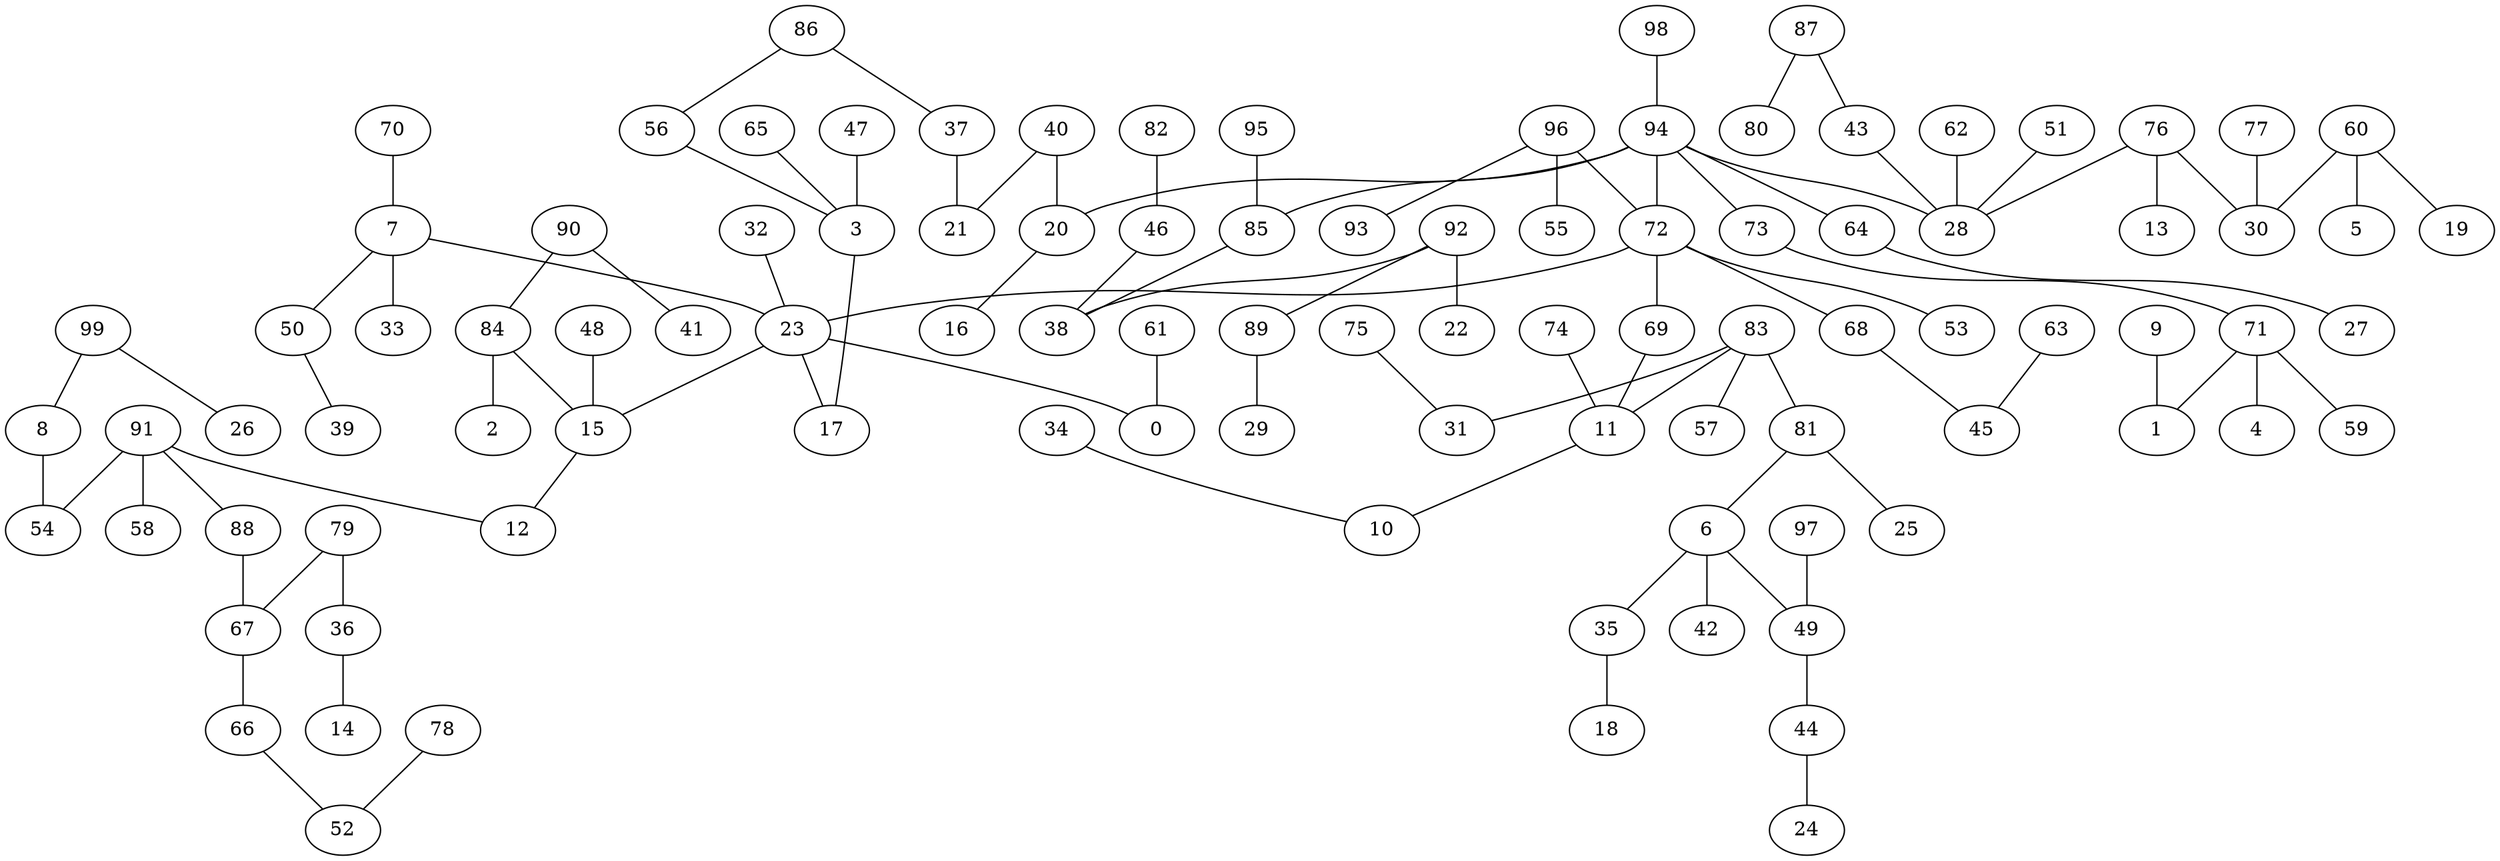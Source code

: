 digraph GG_graph {

subgraph G_graph {
edge [color = black]
"48" -> "15" [dir = none]
"97" -> "49" [dir = none]
"78" -> "52" [dir = none]
"82" -> "46" [dir = none]
"63" -> "45" [dir = none]
"99" -> "26" [dir = none]
"99" -> "8" [dir = none]
"49" -> "44" [dir = none]
"9" -> "1" [dir = none]
"60" -> "19" [dir = none]
"60" -> "5" [dir = none]
"60" -> "30" [dir = none]
"89" -> "29" [dir = none]
"98" -> "94" [dir = none]
"77" -> "30" [dir = none]
"87" -> "80" [dir = none]
"87" -> "43" [dir = none]
"74" -> "11" [dir = none]
"32" -> "23" [dir = none]
"75" -> "31" [dir = none]
"65" -> "3" [dir = none]
"7" -> "33" [dir = none]
"7" -> "50" [dir = none]
"7" -> "23" [dir = none]
"85" -> "38" [dir = none]
"23" -> "17" [dir = none]
"23" -> "0" [dir = none]
"23" -> "15" [dir = none]
"88" -> "67" [dir = none]
"83" -> "57" [dir = none]
"83" -> "31" [dir = none]
"83" -> "81" [dir = none]
"83" -> "11" [dir = none]
"72" -> "53" [dir = none]
"72" -> "69" [dir = none]
"72" -> "68" [dir = none]
"72" -> "23" [dir = none]
"3" -> "17" [dir = none]
"62" -> "28" [dir = none]
"15" -> "12" [dir = none]
"91" -> "58" [dir = none]
"91" -> "54" [dir = none]
"91" -> "88" [dir = none]
"91" -> "12" [dir = none]
"94" -> "64" [dir = none]
"94" -> "20" [dir = none]
"94" -> "73" [dir = none]
"94" -> "85" [dir = none]
"94" -> "28" [dir = none]
"94" -> "72" [dir = none]
"68" -> "45" [dir = none]
"90" -> "41" [dir = none]
"90" -> "84" [dir = none]
"11" -> "10" [dir = none]
"73" -> "71" [dir = none]
"71" -> "4" [dir = none]
"71" -> "59" [dir = none]
"71" -> "1" [dir = none]
"92" -> "22" [dir = none]
"92" -> "89" [dir = none]
"92" -> "38" [dir = none]
"84" -> "2" [dir = none]
"84" -> "15" [dir = none]
"86" -> "37" [dir = none]
"20" -> "16" [dir = none]
"40" -> "21" [dir = none]
"40" -> "20" [dir = none]
"81" -> "25" [dir = none]
"81" -> "6" [dir = none]
"69" -> "11" [dir = none]
"95" -> "85" [dir = none]
"34" -> "10" [dir = none]
"8" -> "54" [dir = none]
"35" -> "18" [dir = none]
"44" -> "24" [dir = none]
"64" -> "27" [dir = none]
"79" -> "36" [dir = none]
"79" -> "67" [dir = none]
"56" -> "3" [dir = none]
"51" -> "28" [dir = none]
"37" -> "21" [dir = none]
"46" -> "38" [dir = none]
"67" -> "66" [dir = none]
"50" -> "39" [dir = none]
"70" -> "7" [dir = none]
"66" -> "52" [dir = none]
"96" -> "93" [dir = none]
"96" -> "55" [dir = none]
"96" -> "72" [dir = none]
"43" -> "28" [dir = none]
"47" -> "3" [dir = none]
"36" -> "14" [dir = none]
"76" -> "13" [dir = none]
"76" -> "30" [dir = none]
"76" -> "28" [dir = none]
"6" -> "42" [dir = none]
"6" -> "49" [dir = none]
"6" -> "35" [dir = none]
"61" -> "0" [dir = none]
"86" -> "56" [dir = none]
}

}
